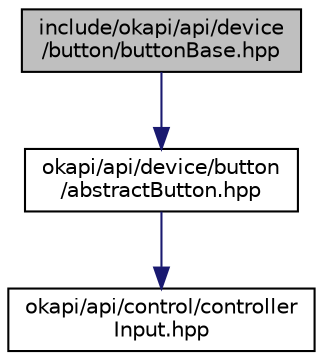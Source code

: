 digraph "include/okapi/api/device/button/buttonBase.hpp"
{
 // LATEX_PDF_SIZE
  edge [fontname="Helvetica",fontsize="10",labelfontname="Helvetica",labelfontsize="10"];
  node [fontname="Helvetica",fontsize="10",shape=record];
  Node1 [label="include/okapi/api/device\l/button/buttonBase.hpp",height=0.2,width=0.4,color="black", fillcolor="grey75", style="filled", fontcolor="black",tooltip=" "];
  Node1 -> Node2 [color="midnightblue",fontsize="10",style="solid"];
  Node2 [label="okapi/api/device/button\l/abstractButton.hpp",height=0.2,width=0.4,color="black", fillcolor="white", style="filled",URL="$abstractButton_8hpp.html",tooltip=" "];
  Node2 -> Node3 [color="midnightblue",fontsize="10",style="solid"];
  Node3 [label="okapi/api/control/controller\lInput.hpp",height=0.2,width=0.4,color="black", fillcolor="white", style="filled",URL="$controllerInput_8hpp.html",tooltip=" "];
}
